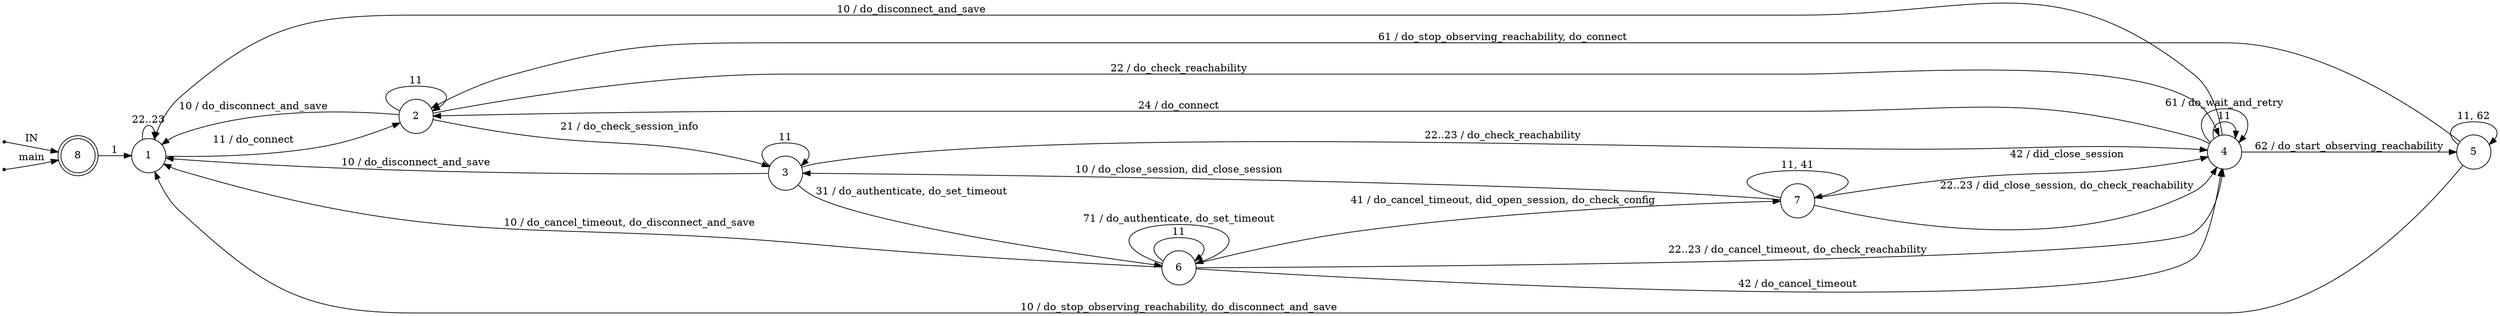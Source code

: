 digraph transport_session_state {
	rankdir=LR;
	node [ shape = point ];
	ENTRY;
	en_8;
	node [ shape = circle, height = 0.2 ];
	node [ fixedsize = true, height = 0.65, shape = doublecircle ];
	8;
	node [ shape = circle ];
	1 -> 2 [ label = "11 / do_connect" ];
	1 -> 1 [ label = "22..23" ];
	2 -> 1 [ label = "10 / do_disconnect_and_save" ];
	2 -> 2 [ label = "11" ];
	2 -> 3 [ label = "21 / do_check_session_info" ];
	2 -> 4 [ label = "22 / do_check_reachability" ];
	3 -> 1 [ label = "10 / do_disconnect_and_save" ];
	3 -> 3 [ label = "11" ];
	3 -> 4 [ label = "22..23 / do_check_reachability" ];
	3 -> 6 [ label = "31 / do_authenticate, do_set_timeout" ];
	4 -> 1 [ label = "10 / do_disconnect_and_save" ];
	4 -> 4 [ label = "11" ];
	4 -> 2 [ label = "24 / do_connect" ];
	4 -> 4 [ label = "61 / do_wait_and_retry" ];
	4 -> 5 [ label = "62 / do_start_observing_reachability" ];
	5 -> 1 [ label = "10 / do_stop_observing_reachability, do_disconnect_and_save" ];
	5 -> 5 [ label = "11, 62" ];
	5 -> 2 [ label = "61 / do_stop_observing_reachability, do_connect" ];
	6 -> 1 [ label = "10 / do_cancel_timeout, do_disconnect_and_save" ];
	6 -> 6 [ label = "11" ];
	6 -> 4 [ label = "22..23 / do_cancel_timeout, do_check_reachability" ];
	6 -> 7 [ label = "41 / do_cancel_timeout, did_open_session, do_check_config" ];
	6 -> 4 [ label = "42 / do_cancel_timeout" ];
	6 -> 6 [ label = "71 / do_authenticate, do_set_timeout" ];
	7 -> 3 [ label = "10 / do_close_session, did_close_session" ];
	7 -> 7 [ label = "11, 41" ];
	7 -> 4 [ label = "22..23 / did_close_session, do_check_reachability" ];
	7 -> 4 [ label = "42 / did_close_session" ];
	8 -> 1 [ label = "1" ];
	ENTRY -> 8 [ label = "IN" ];
	en_8 -> 8 [ label = "main" ];
}
